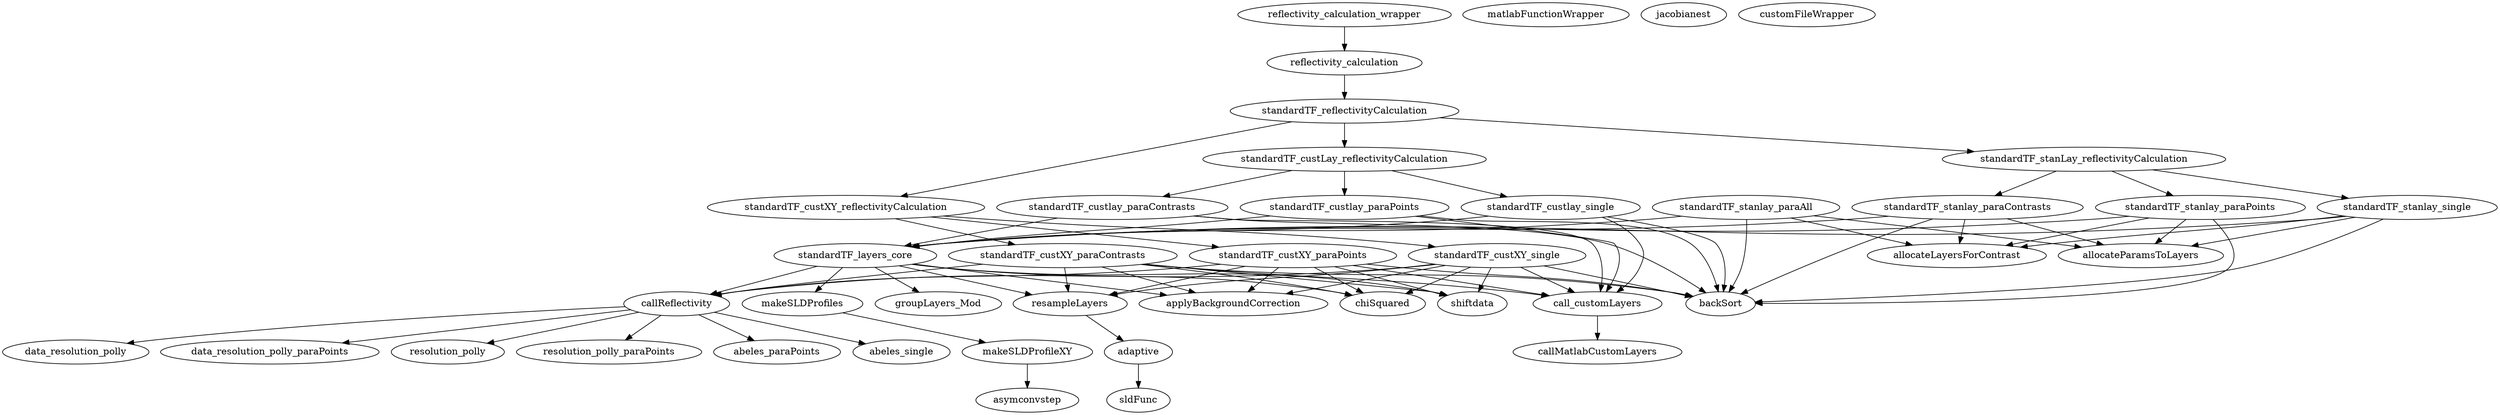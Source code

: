 /* Created by mdot for Matlab */
digraph m2html {
  callReflectivity -> data_resolution_polly;
  callReflectivity -> data_resolution_polly_paraPoints;
  callReflectivity -> resolution_polly;
  callReflectivity -> resolution_polly_paraPoints;
  callReflectivity -> abeles_paraPoints;
  callReflectivity -> abeles_single;
  makeSLDProfileXY -> asymconvstep;
  makeSLDProfiles -> makeSLDProfileXY;
  adaptive -> sldFunc;
  resampleLayers -> adaptive;
  reflectivity_calculation -> standardTF_reflectivityCalculation;
  reflectivity_calculation_wrapper -> reflectivity_calculation;
  call_customLayers -> callMatlabCustomLayers;
  standardTF_custlay_paraContrasts -> backSort;
  standardTF_custlay_paraContrasts -> call_customLayers;
  standardTF_custlay_paraContrasts -> standardTF_layers_core;
  standardTF_custlay_paraPoints -> backSort;
  standardTF_custlay_paraPoints -> call_customLayers;
  standardTF_custlay_paraPoints -> standardTF_layers_core;
  standardTF_custlay_single -> backSort;
  standardTF_custlay_single -> call_customLayers;
  standardTF_custlay_single -> standardTF_layers_core;
  standardTF_custLay_reflectivityCalculation -> standardTF_custlay_paraContrasts;
  standardTF_custLay_reflectivityCalculation -> standardTF_custlay_paraPoints;
  standardTF_custLay_reflectivityCalculation -> standardTF_custlay_single;
  standardTF_custXY_paraContrasts -> backSort;
  standardTF_custXY_paraContrasts -> applyBackgroundCorrection;
  standardTF_custXY_paraContrasts -> callReflectivity;
  standardTF_custXY_paraContrasts -> chiSquared;
  standardTF_custXY_paraContrasts -> resampleLayers;
  standardTF_custXY_paraContrasts -> shiftdata;
  standardTF_custXY_paraContrasts -> call_customLayers;
  standardTF_custXY_paraPoints -> backSort;
  standardTF_custXY_paraPoints -> applyBackgroundCorrection;
  standardTF_custXY_paraPoints -> callReflectivity;
  standardTF_custXY_paraPoints -> chiSquared;
  standardTF_custXY_paraPoints -> resampleLayers;
  standardTF_custXY_paraPoints -> shiftdata;
  standardTF_custXY_paraPoints -> call_customLayers;
  standardTF_custXY_single -> backSort;
  standardTF_custXY_single -> applyBackgroundCorrection;
  standardTF_custXY_single -> callReflectivity;
  standardTF_custXY_single -> chiSquared;
  standardTF_custXY_single -> resampleLayers;
  standardTF_custXY_single -> shiftdata;
  standardTF_custXY_single -> call_customLayers;
  standardTF_custXY_reflectivityCalculation -> standardTF_custXY_paraContrasts;
  standardTF_custXY_reflectivityCalculation -> standardTF_custXY_paraPoints;
  standardTF_custXY_reflectivityCalculation -> standardTF_custXY_single;
  standardTF_layers_core -> applyBackgroundCorrection;
  standardTF_layers_core -> callReflectivity;
  standardTF_layers_core -> chiSquared;
  standardTF_layers_core -> groupLayers_Mod;
  standardTF_layers_core -> makeSLDProfiles;
  standardTF_layers_core -> resampleLayers;
  standardTF_layers_core -> shiftdata;
  standardTF_reflectivityCalculation -> standardTF_custLay_reflectivityCalculation;
  standardTF_reflectivityCalculation -> standardTF_custXY_reflectivityCalculation;
  standardTF_reflectivityCalculation -> standardTF_stanLay_reflectivityCalculation;
  standardTF_stanlay_paraAll -> backSort;
  standardTF_stanlay_paraAll -> allocateLayersForContrast;
  standardTF_stanlay_paraAll -> allocateParamsToLayers;
  standardTF_stanlay_paraAll -> standardTF_layers_core;
  standardTF_stanlay_paraContrasts -> backSort;
  standardTF_stanlay_paraContrasts -> allocateLayersForContrast;
  standardTF_stanlay_paraContrasts -> allocateParamsToLayers;
  standardTF_stanlay_paraContrasts -> standardTF_layers_core;
  standardTF_stanlay_paraPoints -> backSort;
  standardTF_stanlay_paraPoints -> allocateLayersForContrast;
  standardTF_stanlay_paraPoints -> allocateParamsToLayers;
  standardTF_stanlay_paraPoints -> standardTF_layers_core;
  standardTF_stanlay_single -> backSort;
  standardTF_stanlay_single -> allocateLayersForContrast;
  standardTF_stanlay_single -> allocateParamsToLayers;
  standardTF_stanlay_single -> standardTF_layers_core;
  standardTF_stanLay_reflectivityCalculation -> standardTF_stanlay_paraContrasts;
  standardTF_stanLay_reflectivityCalculation -> standardTF_stanlay_paraPoints;
  standardTF_stanLay_reflectivityCalculation -> standardTF_stanlay_single;

  data_resolution_polly [URL="common/Resolution_Functions/Simple_Gaussian/data_resolution_polly.html"];
  data_resolution_polly_paraPoints [URL="common/Resolution_Functions/Simple_Gaussian/data_resolution_polly_paraPoints.html"];
  resolution_polly [URL="common/Resolution_Functions/Simple_Gaussian/resolution_polly.html"];
  resolution_polly_paraPoints [URL="common/Resolution_Functions/Simple_Gaussian/resolution_polly_paraPoints.html"];
  backSort [URL="common/backSorts/backSort.html"];
  callMatlabCustomLayers [URL="common/callMatlabFunction/callMatlabCustomLayers.html"];
  matlabFunctionWrapper [URL="common/callMatlabFunction/matlabFunctionWrapper.html"];
  applyBackgroundCorrection [URL="common/callReflectivity/applyBackgroundCorrection.html"];
  callReflectivity [URL="common/callReflectivity/callReflectivity.html"];
  chiSquared [URL="common/costFunctions/chiSquared/chiSquared.html"];
  allocateLayersForContrast [URL="common/groupLayers/allocateLayersForContrast.html"];
  allocateParamsToLayers [URL="common/groupLayers/allocateParamsToLayers.html"];
  groupLayers_Mod [URL="common/groupLayers/groupLayers_Mod.html"];
  jacobianest [URL="common/jacobianEst/jacobianest.html"];
  asymconvstep [URL="common/makeSLDProfiles/asymconvstep.html"];
  makeSLDProfileXY [URL="common/makeSLDProfiles/makeSLDProfileXY.html"];
  makeSLDProfiles [URL="common/makeSLDProfiles/makeSLDProfiles.html"];
  abeles_paraPoints [URL="common/reflectivityCalculations/Abeles/abeles_paraPoints.html"];
  abeles_single [URL="common/reflectivityCalculations/Abeles/abeles_single.html"];
  adaptive [URL="common/resampleLayers/adaptive.html"];
  resampleLayers [URL="common/resampleLayers/resampleLayers.html"];
  sldFunc [URL="common/resampleLayers/sldFunc.html"];
  shiftdata [URL="common/shiftData/shiftdata.html"];
  reflectivity_calculation [URL="reflectivity_calculation/reflectivity_calculation.html"];
  reflectivity_calculation_wrapper [URL="reflectivity_calculation/reflectivity_calculation_wrapper.html"];
  call_customLayers [URL="standard_TF/call_customLayers.html"];
  customFileWrapper [URL="standard_TF/standardTF_custLay/customFileWrapper.html"];
  standardTF_custlay_paraContrasts [URL="standard_TF/standardTF_custLay/standardTF_custlay_paraContrasts.html"];
  standardTF_custlay_paraPoints [URL="standard_TF/standardTF_custLay/standardTF_custlay_paraPoints.html"];
  standardTF_custlay_single [URL="standard_TF/standardTF_custLay/standardTF_custlay_single.html"];
  standardTF_custLay_reflectivityCalculation [URL="standard_TF/standardTF_custLay_reflectivityCalculation.html"];
  standardTF_custXY_paraContrasts [URL="standard_TF/standardTF_custXY/standardTF_custXY_paraContrasts.html"];
  standardTF_custXY_paraPoints [URL="standard_TF/standardTF_custXY/standardTF_custXY_paraPoints.html"];
  standardTF_custXY_single [URL="standard_TF/standardTF_custXY/standardTF_custXY_single.html"];
  standardTF_custXY_reflectivityCalculation [URL="standard_TF/standardTF_custXY_reflectivityCalculation.html"];
  standardTF_layers_core [URL="standard_TF/standardTF_layers_core.html"];
  standardTF_reflectivityCalculation [URL="standard_TF/standardTF_reflectivityCalculation.html"];
  standardTF_stanlay_paraAll [URL="standard_TF/standardTF_stanLay/standardTF_stanlay_paraAll.html"];
  standardTF_stanlay_paraContrasts [URL="standard_TF/standardTF_stanLay/standardTF_stanlay_paraContrasts.html"];
  standardTF_stanlay_paraPoints [URL="standard_TF/standardTF_stanLay/standardTF_stanlay_paraPoints.html"];
  standardTF_stanlay_single [URL="standard_TF/standardTF_stanLay/standardTF_stanlay_single.html"];
  standardTF_stanLay_reflectivityCalculation [URL="standard_TF/standardTF_stanLay_reflectivityCalculation.html"];
}
